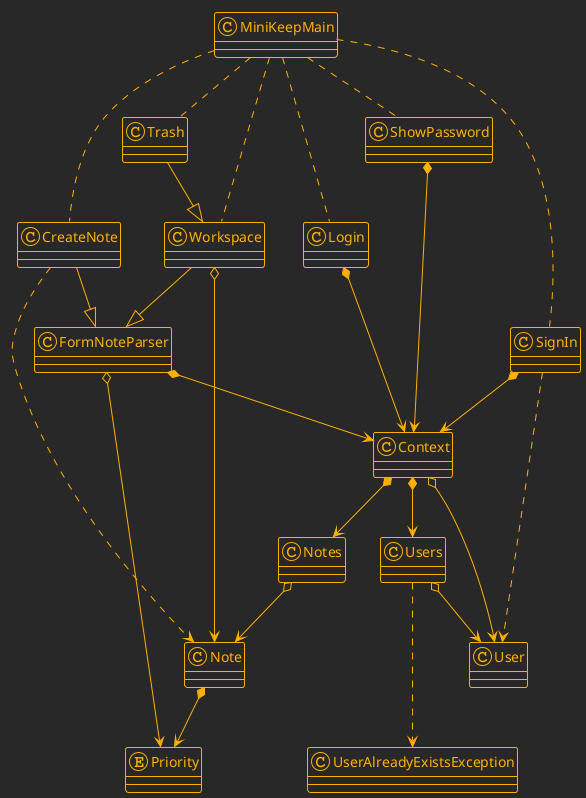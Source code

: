 @startuml

!theme crt-amber
top to bottom direction

class Context
class CreateNote
class FormNoteParser
class Login
class MiniKeepMain
class Note
class Notes
enum Priority
class ShowPassword
class SignIn
class Trash
class User
class UserAlreadyExistsException
class Users
class Workspace

MiniKeepMain .. CreateNote
MiniKeepMain .. Workspace
MiniKeepMain .. Login
MiniKeepMain .. ShowPassword
MiniKeepMain .. SignIn
MiniKeepMain .. Trash
Context                    *--> Notes
Context                     o--> User
Context                     *--> Users
CreateNote                  --^  FormNoteParser
CreateNote                  ..>  Note
FormNoteParser              *-->  Context
FormNoteParser              o-->  Priority
Login                       *-->  Context
Note                        *-->  Priority
Notes                       o-->  Note
ShowPassword                *-->  Context
SignIn                      *-->  Context
SignIn                      ...>  User
Trash                       --^  Workspace
Users                       o--> User
Users                       ...>  UserAlreadyExistsException
Workspace                   --^  FormNoteParser
Workspace                   o--> Note
@enduml
